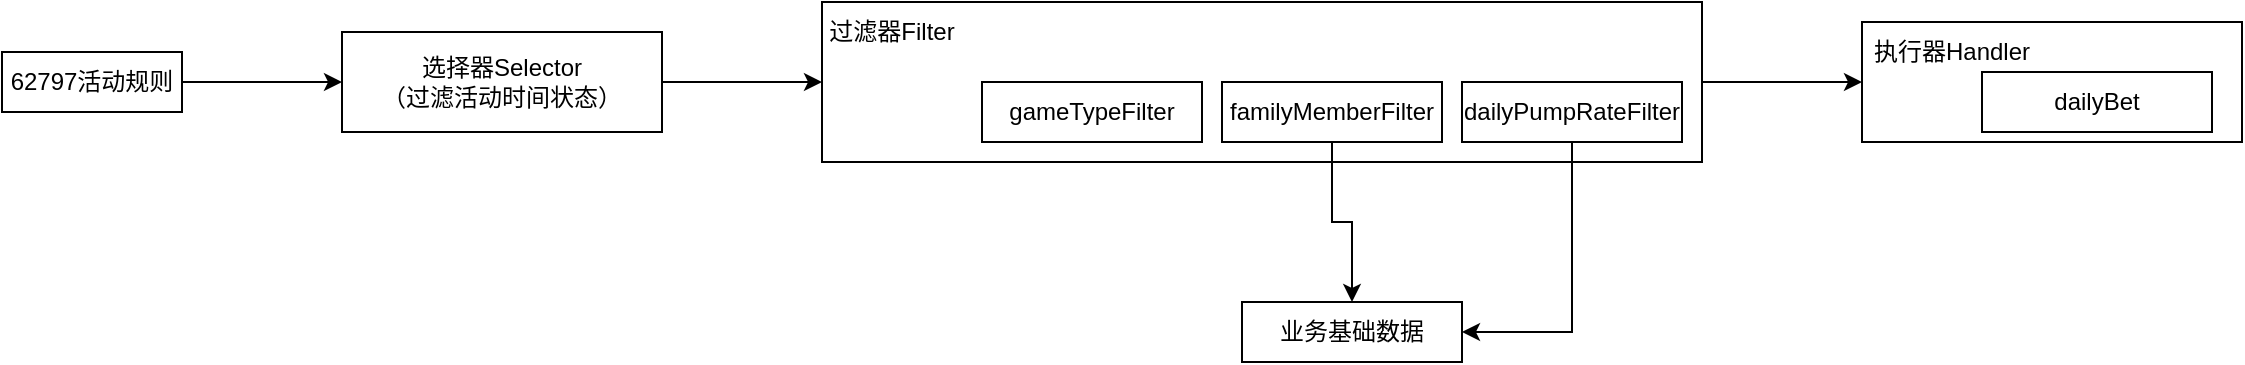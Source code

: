 <mxfile version="21.6.6" type="github">
  <diagram name="第 1 页" id="xfPMHSN2pqAAnrB9GJBP">
    <mxGraphModel dx="1992" dy="1184" grid="1" gridSize="10" guides="1" tooltips="1" connect="1" arrows="1" fold="1" page="1" pageScale="1" pageWidth="827" pageHeight="1169" math="0" shadow="0">
      <root>
        <mxCell id="0" />
        <mxCell id="1" parent="0" />
        <mxCell id="DXMq6NsEl37ua_WnOo-x-3" value="" style="edgeStyle=orthogonalEdgeStyle;rounded=0;orthogonalLoop=1;jettySize=auto;html=1;" parent="1" source="DXMq6NsEl37ua_WnOo-x-1" target="DXMq6NsEl37ua_WnOo-x-2" edge="1">
          <mxGeometry relative="1" as="geometry" />
        </mxCell>
        <mxCell id="DXMq6NsEl37ua_WnOo-x-1" value="62797活动规则" style="rounded=0;whiteSpace=wrap;html=1;" parent="1" vertex="1">
          <mxGeometry x="20" y="225" width="90" height="30" as="geometry" />
        </mxCell>
        <mxCell id="DXMq6NsEl37ua_WnOo-x-5" value="" style="edgeStyle=orthogonalEdgeStyle;rounded=0;orthogonalLoop=1;jettySize=auto;html=1;" parent="1" source="DXMq6NsEl37ua_WnOo-x-2" target="DXMq6NsEl37ua_WnOo-x-4" edge="1">
          <mxGeometry relative="1" as="geometry" />
        </mxCell>
        <mxCell id="DXMq6NsEl37ua_WnOo-x-2" value="选择器Selector&lt;br&gt;（过滤活动时间状态）" style="rounded=0;whiteSpace=wrap;html=1;" parent="1" vertex="1">
          <mxGeometry x="190" y="215" width="160" height="50" as="geometry" />
        </mxCell>
        <mxCell id="DXMq6NsEl37ua_WnOo-x-16" value="" style="edgeStyle=orthogonalEdgeStyle;rounded=0;orthogonalLoop=1;jettySize=auto;html=1;" parent="1" source="DXMq6NsEl37ua_WnOo-x-4" target="DXMq6NsEl37ua_WnOo-x-15" edge="1">
          <mxGeometry relative="1" as="geometry" />
        </mxCell>
        <mxCell id="DXMq6NsEl37ua_WnOo-x-4" value="" style="rounded=0;whiteSpace=wrap;html=1;" parent="1" vertex="1">
          <mxGeometry x="430" y="200" width="440" height="80" as="geometry" />
        </mxCell>
        <mxCell id="DXMq6NsEl37ua_WnOo-x-6" value="gameTypeFilter" style="rounded=0;whiteSpace=wrap;html=1;" parent="1" vertex="1">
          <mxGeometry x="510" y="240" width="110" height="30" as="geometry" />
        </mxCell>
        <mxCell id="DXMq6NsEl37ua_WnOo-x-10" value="" style="edgeStyle=orthogonalEdgeStyle;rounded=0;orthogonalLoop=1;jettySize=auto;html=1;" parent="1" source="DXMq6NsEl37ua_WnOo-x-8" target="DXMq6NsEl37ua_WnOo-x-9" edge="1">
          <mxGeometry relative="1" as="geometry" />
        </mxCell>
        <mxCell id="DXMq6NsEl37ua_WnOo-x-8" value="familyMemberFilter" style="rounded=0;whiteSpace=wrap;html=1;" parent="1" vertex="1">
          <mxGeometry x="630" y="240" width="110" height="30" as="geometry" />
        </mxCell>
        <mxCell id="DXMq6NsEl37ua_WnOo-x-9" value="业务基础数据" style="rounded=0;whiteSpace=wrap;html=1;" parent="1" vertex="1">
          <mxGeometry x="640" y="350" width="110" height="30" as="geometry" />
        </mxCell>
        <mxCell id="DXMq6NsEl37ua_WnOo-x-12" style="edgeStyle=orthogonalEdgeStyle;rounded=0;orthogonalLoop=1;jettySize=auto;html=1;entryX=1;entryY=0.5;entryDx=0;entryDy=0;" parent="1" source="DXMq6NsEl37ua_WnOo-x-11" target="DXMq6NsEl37ua_WnOo-x-9" edge="1">
          <mxGeometry relative="1" as="geometry" />
        </mxCell>
        <mxCell id="DXMq6NsEl37ua_WnOo-x-11" value="dailyPumpRateFilter" style="rounded=0;whiteSpace=wrap;html=1;" parent="1" vertex="1">
          <mxGeometry x="750" y="240" width="110" height="30" as="geometry" />
        </mxCell>
        <mxCell id="DXMq6NsEl37ua_WnOo-x-14" value="过滤器Filter" style="text;strokeColor=none;align=center;fillColor=none;html=1;verticalAlign=middle;whiteSpace=wrap;rounded=0;" parent="1" vertex="1">
          <mxGeometry x="430" y="200" width="70" height="30" as="geometry" />
        </mxCell>
        <mxCell id="DXMq6NsEl37ua_WnOo-x-15" value="" style="rounded=0;whiteSpace=wrap;html=1;" parent="1" vertex="1">
          <mxGeometry x="950" y="210" width="190" height="60" as="geometry" />
        </mxCell>
        <mxCell id="bJ_L35j2yNwk2mRAnb4k-1" value="执行器Handler" style="text;strokeColor=none;align=center;fillColor=none;html=1;verticalAlign=middle;whiteSpace=wrap;rounded=0;" vertex="1" parent="1">
          <mxGeometry x="950" y="210" width="90" height="30" as="geometry" />
        </mxCell>
        <mxCell id="bJ_L35j2yNwk2mRAnb4k-2" value="dailyBet" style="rounded=0;whiteSpace=wrap;html=1;" vertex="1" parent="1">
          <mxGeometry x="1010" y="235" width="115" height="30" as="geometry" />
        </mxCell>
      </root>
    </mxGraphModel>
  </diagram>
</mxfile>
